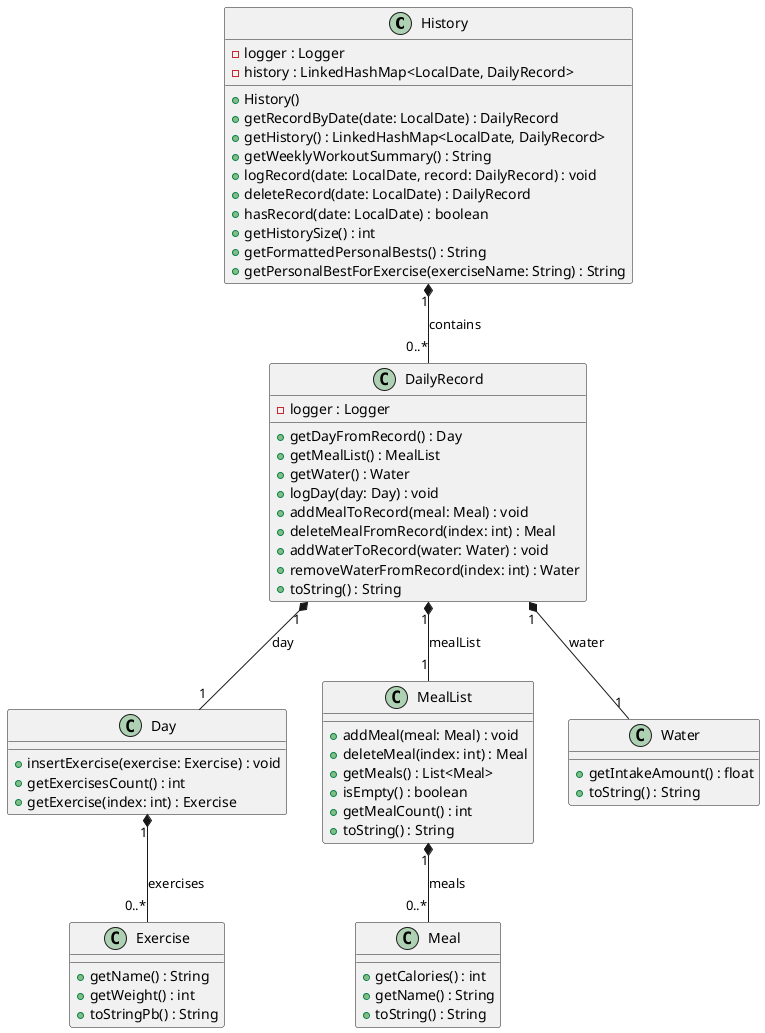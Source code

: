 @startuml

class History {
    - logger : Logger
    - history : LinkedHashMap<LocalDate, DailyRecord>
    + History()
    + getRecordByDate(date: LocalDate) : DailyRecord
    + getHistory() : LinkedHashMap<LocalDate, DailyRecord>
    + getWeeklyWorkoutSummary() : String
    + logRecord(date: LocalDate, record: DailyRecord) : void
    + deleteRecord(date: LocalDate) : DailyRecord
    + hasRecord(date: LocalDate) : boolean
    + getHistorySize() : int
    + getFormattedPersonalBests() : String
    + getPersonalBestForExercise(exerciseName: String) : String
}

class DailyRecord {
    - logger : Logger
    + getDayFromRecord() : Day
    + getMealList() : MealList
    + getWater() : Water
    + logDay(day: Day) : void
    + addMealToRecord(meal: Meal) : void
    + deleteMealFromRecord(index: int) : Meal
    + addWaterToRecord(water: Water) : void
    + removeWaterFromRecord(index: int) : Water
    + toString() : String
}

class Day {
    + insertExercise(exercise: Exercise) : void
    + getExercisesCount() : int
    + getExercise(index: int) : Exercise
}

class Exercise {
    + getName() : String
    + getWeight() : int
    + toStringPb() : String
}

class MealList {
    + addMeal(meal: Meal) : void
    + deleteMeal(index: int) : Meal
    + getMeals() : List<Meal>
    + isEmpty() : boolean
    + getMealCount() : int
    + toString() : String
}

class Meal {
    + getCalories() : int
    + getName() : String
    + toString() : String
}

class Water {
    + getIntakeAmount() : float
    + toString() : String
}

History "1" *-- "0..*" DailyRecord : contains
DailyRecord "1" *-- "1" Day : day
DailyRecord "1" *-- "1" MealList : mealList
DailyRecord "1" *-- "1" Water : water
Day "1" *-- "0..*" Exercise : exercises
MealList "1" *-- "0..*" Meal : meals

@enduml

